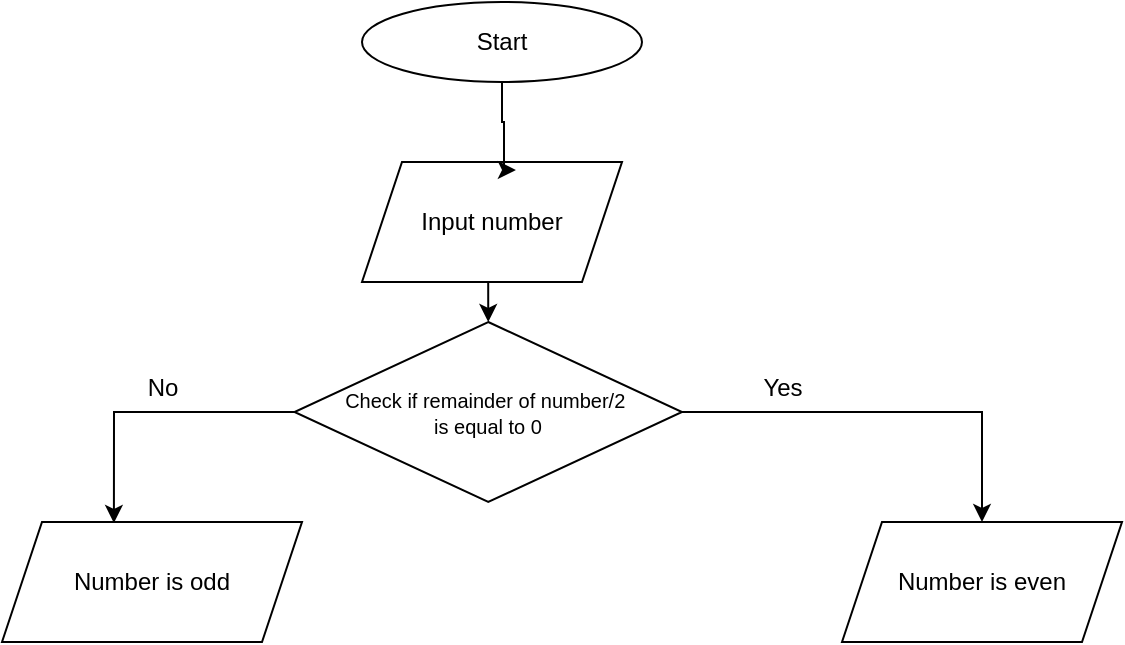 <mxfile version="24.8.3">
  <diagram name="Page-1" id="K2F9U9xT6-q8BJG9NoC7">
    <mxGraphModel dx="1562" dy="805" grid="1" gridSize="10" guides="1" tooltips="1" connect="1" arrows="1" fold="1" page="1" pageScale="1" pageWidth="827" pageHeight="1169" math="0" shadow="0">
      <root>
        <mxCell id="0" />
        <mxCell id="1" parent="0" />
        <mxCell id="AgNIOPyjiJ7KgHtkXQK_-1" value="Start" style="ellipse;whiteSpace=wrap;html=1;" vertex="1" parent="1">
          <mxGeometry x="320" y="40" width="140" height="40" as="geometry" />
        </mxCell>
        <mxCell id="AgNIOPyjiJ7KgHtkXQK_-8" style="edgeStyle=orthogonalEdgeStyle;rounded=0;orthogonalLoop=1;jettySize=auto;html=1;exitX=0.5;exitY=1;exitDx=0;exitDy=0;entryX=0.5;entryY=0;entryDx=0;entryDy=0;" edge="1" parent="1" source="AgNIOPyjiJ7KgHtkXQK_-2" target="AgNIOPyjiJ7KgHtkXQK_-7">
          <mxGeometry relative="1" as="geometry" />
        </mxCell>
        <mxCell id="AgNIOPyjiJ7KgHtkXQK_-2" value="Input number" style="shape=parallelogram;perimeter=parallelogramPerimeter;whiteSpace=wrap;html=1;fixedSize=1;" vertex="1" parent="1">
          <mxGeometry x="320" y="120" width="130" height="60" as="geometry" />
        </mxCell>
        <mxCell id="AgNIOPyjiJ7KgHtkXQK_-5" style="edgeStyle=orthogonalEdgeStyle;rounded=0;orthogonalLoop=1;jettySize=auto;html=1;exitX=0.5;exitY=1;exitDx=0;exitDy=0;entryX=0.592;entryY=0.067;entryDx=0;entryDy=0;entryPerimeter=0;" edge="1" parent="1" source="AgNIOPyjiJ7KgHtkXQK_-1" target="AgNIOPyjiJ7KgHtkXQK_-2">
          <mxGeometry relative="1" as="geometry">
            <Array as="points">
              <mxPoint x="390" y="100" />
              <mxPoint x="391" y="100" />
            </Array>
          </mxGeometry>
        </mxCell>
        <mxCell id="AgNIOPyjiJ7KgHtkXQK_-16" style="edgeStyle=orthogonalEdgeStyle;rounded=0;orthogonalLoop=1;jettySize=auto;html=1;exitX=1;exitY=0.5;exitDx=0;exitDy=0;entryX=0.5;entryY=0;entryDx=0;entryDy=0;" edge="1" parent="1" source="AgNIOPyjiJ7KgHtkXQK_-7" target="AgNIOPyjiJ7KgHtkXQK_-13">
          <mxGeometry relative="1" as="geometry" />
        </mxCell>
        <mxCell id="AgNIOPyjiJ7KgHtkXQK_-7" value="&lt;font style=&quot;font-size: 10px;&quot;&gt;Check if remainder of number/2&amp;nbsp;&lt;/font&gt;&lt;div style=&quot;font-size: 10px;&quot;&gt;&lt;font style=&quot;font-size: 10px;&quot;&gt;is equal to 0&lt;/font&gt;&lt;/div&gt;" style="rhombus;whiteSpace=wrap;html=1;" vertex="1" parent="1">
          <mxGeometry x="286.25" y="200" width="193.75" height="90" as="geometry" />
        </mxCell>
        <mxCell id="AgNIOPyjiJ7KgHtkXQK_-13" value="Number is even" style="shape=parallelogram;perimeter=parallelogramPerimeter;whiteSpace=wrap;html=1;fixedSize=1;" vertex="1" parent="1">
          <mxGeometry x="560" y="300" width="140" height="60" as="geometry" />
        </mxCell>
        <mxCell id="AgNIOPyjiJ7KgHtkXQK_-17" value="Yes" style="text;html=1;align=center;verticalAlign=middle;resizable=0;points=[];autosize=1;strokeColor=none;fillColor=none;" vertex="1" parent="1">
          <mxGeometry x="510" y="218" width="40" height="30" as="geometry" />
        </mxCell>
        <mxCell id="AgNIOPyjiJ7KgHtkXQK_-19" value="No" style="text;html=1;align=center;verticalAlign=middle;resizable=0;points=[];autosize=1;strokeColor=none;fillColor=none;" vertex="1" parent="1">
          <mxGeometry x="199.5" y="218" width="40" height="30" as="geometry" />
        </mxCell>
        <mxCell id="AgNIOPyjiJ7KgHtkXQK_-20" value="Number is odd" style="shape=parallelogram;perimeter=parallelogramPerimeter;whiteSpace=wrap;html=1;fixedSize=1;" vertex="1" parent="1">
          <mxGeometry x="140" y="300" width="150" height="60" as="geometry" />
        </mxCell>
        <mxCell id="AgNIOPyjiJ7KgHtkXQK_-21" style="edgeStyle=orthogonalEdgeStyle;rounded=0;orthogonalLoop=1;jettySize=auto;html=1;exitX=0;exitY=0.5;exitDx=0;exitDy=0;entryX=0.373;entryY=0.008;entryDx=0;entryDy=0;entryPerimeter=0;" edge="1" parent="1" source="AgNIOPyjiJ7KgHtkXQK_-7" target="AgNIOPyjiJ7KgHtkXQK_-20">
          <mxGeometry relative="1" as="geometry" />
        </mxCell>
      </root>
    </mxGraphModel>
  </diagram>
</mxfile>
